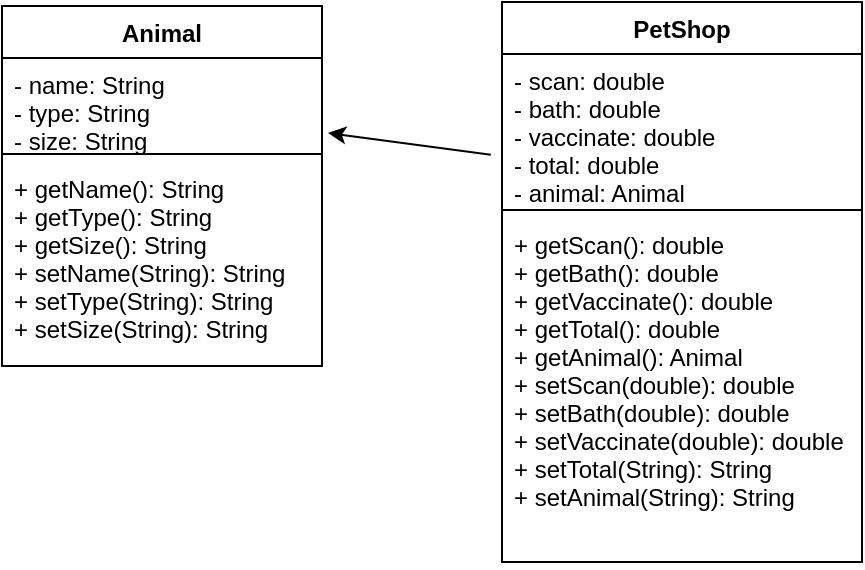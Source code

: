 <mxfile version="13.1.14"><diagram id="7O6bVTcffVOmFCCPtnOm" name="Page-1"><mxGraphModel dx="2062" dy="794" grid="1" gridSize="10" guides="1" tooltips="1" connect="1" arrows="1" fold="1" page="1" pageScale="1" pageWidth="850" pageHeight="1100" math="0" shadow="0"><root><mxCell id="0"/><mxCell id="1" parent="0"/><mxCell id="MjMAND6gEoA1E7xkvd_3-1" value="Animal&#10;" style="swimlane;fontStyle=1;align=center;verticalAlign=top;childLayout=stackLayout;horizontal=1;startSize=26;horizontalStack=0;resizeParent=1;resizeParentMax=0;resizeLast=0;collapsible=1;marginBottom=0;" vertex="1" parent="1"><mxGeometry x="130" y="410" width="160" height="180" as="geometry"/></mxCell><mxCell id="MjMAND6gEoA1E7xkvd_3-2" value="- name: String&#10;- type: String&#10;- size: String" style="text;strokeColor=none;fillColor=none;align=left;verticalAlign=top;spacingLeft=4;spacingRight=4;overflow=hidden;rotatable=0;points=[[0,0.5],[1,0.5]];portConstraint=eastwest;" vertex="1" parent="MjMAND6gEoA1E7xkvd_3-1"><mxGeometry y="26" width="160" height="44" as="geometry"/></mxCell><mxCell id="MjMAND6gEoA1E7xkvd_3-3" value="" style="line;strokeWidth=1;fillColor=none;align=left;verticalAlign=middle;spacingTop=-1;spacingLeft=3;spacingRight=3;rotatable=0;labelPosition=right;points=[];portConstraint=eastwest;" vertex="1" parent="MjMAND6gEoA1E7xkvd_3-1"><mxGeometry y="70" width="160" height="8" as="geometry"/></mxCell><mxCell id="MjMAND6gEoA1E7xkvd_3-4" value="+ getName(): String&#10;+ getType(): String&#10;+ getSize(): String&#10;+ setName(String): String&#10;+ setType(String): String&#10;+ setSize(String): String" style="text;strokeColor=none;fillColor=none;align=left;verticalAlign=top;spacingLeft=4;spacingRight=4;overflow=hidden;rotatable=0;points=[[0,0.5],[1,0.5]];portConstraint=eastwest;" vertex="1" parent="MjMAND6gEoA1E7xkvd_3-1"><mxGeometry y="78" width="160" height="102" as="geometry"/></mxCell><mxCell id="MjMAND6gEoA1E7xkvd_3-5" value="PetShop" style="swimlane;fontStyle=1;align=center;verticalAlign=top;childLayout=stackLayout;horizontal=1;startSize=26;horizontalStack=0;resizeParent=1;resizeParentMax=0;resizeLast=0;collapsible=1;marginBottom=0;" vertex="1" parent="1"><mxGeometry x="380" y="408" width="180" height="280" as="geometry"/></mxCell><mxCell id="MjMAND6gEoA1E7xkvd_3-6" value="- scan: double&#10;- bath: double&#10;- vaccinate: double&#10;- total: double&#10;- animal: Animal" style="text;strokeColor=none;fillColor=none;align=left;verticalAlign=top;spacingLeft=4;spacingRight=4;overflow=hidden;rotatable=0;points=[[0,0.5],[1,0.5]];portConstraint=eastwest;" vertex="1" parent="MjMAND6gEoA1E7xkvd_3-5"><mxGeometry y="26" width="180" height="74" as="geometry"/></mxCell><mxCell id="MjMAND6gEoA1E7xkvd_3-7" value="" style="line;strokeWidth=1;fillColor=none;align=left;verticalAlign=middle;spacingTop=-1;spacingLeft=3;spacingRight=3;rotatable=0;labelPosition=right;points=[];portConstraint=eastwest;" vertex="1" parent="MjMAND6gEoA1E7xkvd_3-5"><mxGeometry y="100" width="180" height="8" as="geometry"/></mxCell><mxCell id="MjMAND6gEoA1E7xkvd_3-8" value="+ getScan(): double&#10;+ getBath(): double&#10;+ getVaccinate(): double&#10;+ getTotal(): double&#10;+ getAnimal(): Animal&#10;+ setScan(double): double&#10;+ setBath(double): double&#10;+ setVaccinate(double): double&#10;+ setTotal(String): String&#10;+ setAnimal(String): String" style="text;strokeColor=none;fillColor=none;align=left;verticalAlign=top;spacingLeft=4;spacingRight=4;overflow=hidden;rotatable=0;points=[[0,0.5],[1,0.5]];portConstraint=eastwest;" vertex="1" parent="MjMAND6gEoA1E7xkvd_3-5"><mxGeometry y="108" width="180" height="172" as="geometry"/></mxCell><mxCell id="MjMAND6gEoA1E7xkvd_3-9" value="" style="endArrow=classic;html=1;entryX=1.019;entryY=0.852;entryDx=0;entryDy=0;entryPerimeter=0;exitX=-0.031;exitY=0.681;exitDx=0;exitDy=0;exitPerimeter=0;" edge="1" parent="1" source="MjMAND6gEoA1E7xkvd_3-6" target="MjMAND6gEoA1E7xkvd_3-2"><mxGeometry width="50" height="50" relative="1" as="geometry"><mxPoint x="400" y="630" as="sourcePoint"/><mxPoint x="450" y="580" as="targetPoint"/></mxGeometry></mxCell></root></mxGraphModel></diagram></mxfile>